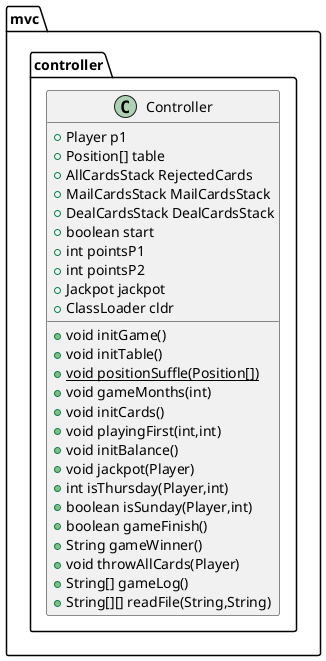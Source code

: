 @startuml
class mvc.controller.Controller {
+ Player p1
+ Position[] table
+ AllCardsStack RejectedCards
+ MailCardsStack MailCardsStack
+ DealCardsStack DealCardsStack
+ boolean start
+ int pointsP1
+ int pointsP2
+ Jackpot jackpot
+ ClassLoader cldr
+ void initGame()
+ void initTable()
+ {static} void positionSuffle(Position[])
+ void gameMonths(int)
+ void initCards()
+ void playingFirst(int,int)
+ void initBalance()
+ void jackpot(Player)
+ int isThursday(Player,int)
+ boolean isSunday(Player,int)
+ boolean gameFinish()
+ String gameWinner()
+ void throwAllCards(Player)
+ String[] gameLog()
+ String[][] readFile(String,String)
}
@enduml